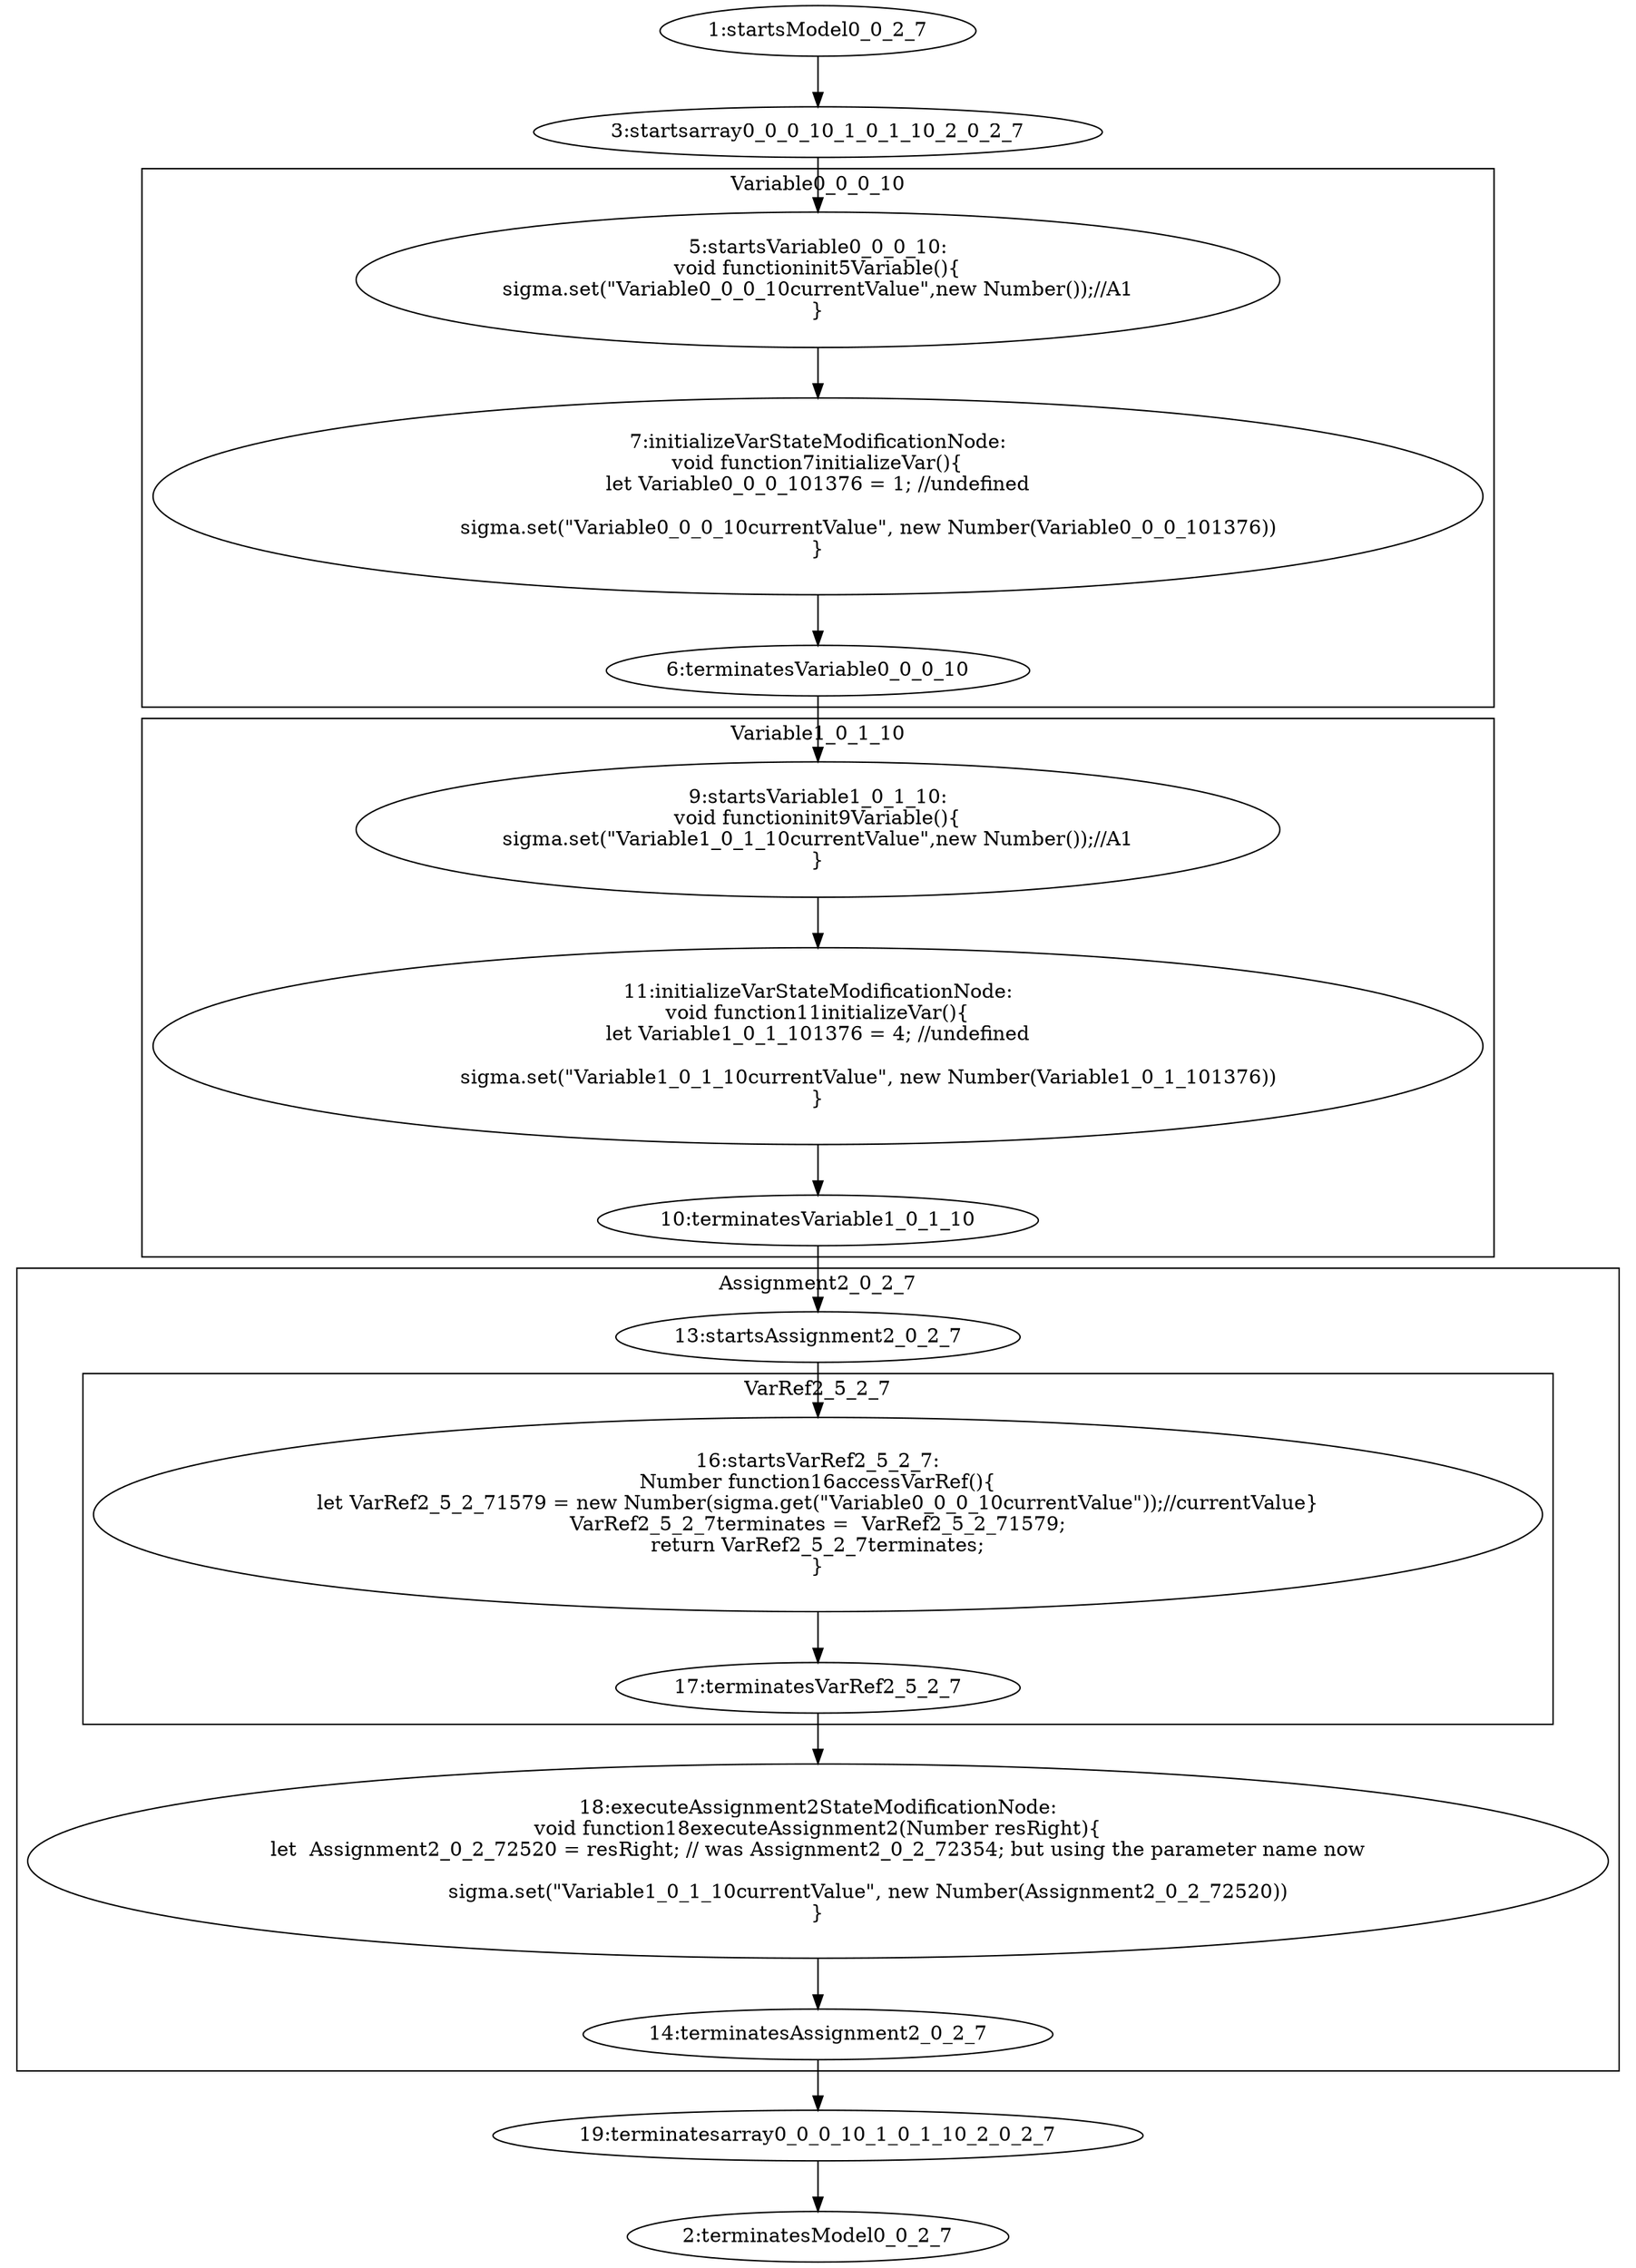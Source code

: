 digraph G {
subgraph cluster_4 {
label = "Variable0_0_0_10";
  "5" [label="5:startsVariable0_0_0_10:
void functioninit5Variable(){
sigma.set(\"Variable0_0_0_10currentValue\",new Number());//A1
}" shape="ellipse" ];
  "6" [label="6:terminatesVariable0_0_0_10" shape="ellipse" ];
  "7" [label="7:initializeVarStateModificationNode:
void function7initializeVar(){
let Variable0_0_0_101376 = 1; //undefined

                sigma.set(\"Variable0_0_0_10currentValue\", new Number(Variable0_0_0_101376))
}" shape="ellipse" ];
}
subgraph cluster_8 {
label = "Variable1_0_1_10";
  "9" [label="9:startsVariable1_0_1_10:
void functioninit9Variable(){
sigma.set(\"Variable1_0_1_10currentValue\",new Number());//A1
}" shape="ellipse" ];
  "10" [label="10:terminatesVariable1_0_1_10" shape="ellipse" ];
  "11" [label="11:initializeVarStateModificationNode:
void function11initializeVar(){
let Variable1_0_1_101376 = 4; //undefined

                sigma.set(\"Variable1_0_1_10currentValue\", new Number(Variable1_0_1_101376))
}" shape="ellipse" ];
}
subgraph cluster_12 {
label = "Assignment2_0_2_7";
  "13" [label="13:startsAssignment2_0_2_7" shape="ellipse" ];
  "14" [label="14:terminatesAssignment2_0_2_7" shape="ellipse" ];
  "18" [label="18:executeAssignment2StateModificationNode:
void function18executeAssignment2(Number resRight){
let  Assignment2_0_2_72520 = resRight; // was Assignment2_0_2_72354; but using the parameter name now
                                 
                sigma.set(\"Variable1_0_1_10currentValue\", new Number(Assignment2_0_2_72520))
}" shape="ellipse" ];
subgraph cluster_15 {
label = "VarRef2_5_2_7";
  "16" [label="16:startsVarRef2_5_2_7:
Number function16accessVarRef(){
let VarRef2_5_2_71579 = new Number(sigma.get(\"Variable0_0_0_10currentValue\"));//currentValue}
VarRef2_5_2_7terminates =  VarRef2_5_2_71579;
return VarRef2_5_2_7terminates;
}" shape="ellipse" ];
  "17" [label="17:terminatesVarRef2_5_2_7" shape="ellipse" ];
}
}
  "1" [label="1:startsModel0_0_2_7" shape="ellipse" ];
  "2" [label="2:terminatesModel0_0_2_7" shape="ellipse" ];
  "3" [label="3:startsarray0_0_0_10_1_0_1_10_2_0_2_7" shape="ellipse" ];
  "19" [label="19:terminatesarray0_0_0_10_1_0_1_10_2_0_2_7" shape="ellipse" ];
  "5" -> "7" [label=""];
  "7" -> "6" [label=""];
  "9" -> "11" [label=""];
  "11" -> "10" [label=""];
  "16" -> "17" [label=""];
  "13" -> "16" [label=""];
  "17" -> "18" [label=""];
  "18" -> "14" [label=""];
  "1" -> "3" [label=""];
  "3" -> "5" [label=""];
  "6" -> "9" [label=""];
  "10" -> "13" [label=""];
  "14" -> "19" [label=""];
  "19" -> "2" [label=""];
}